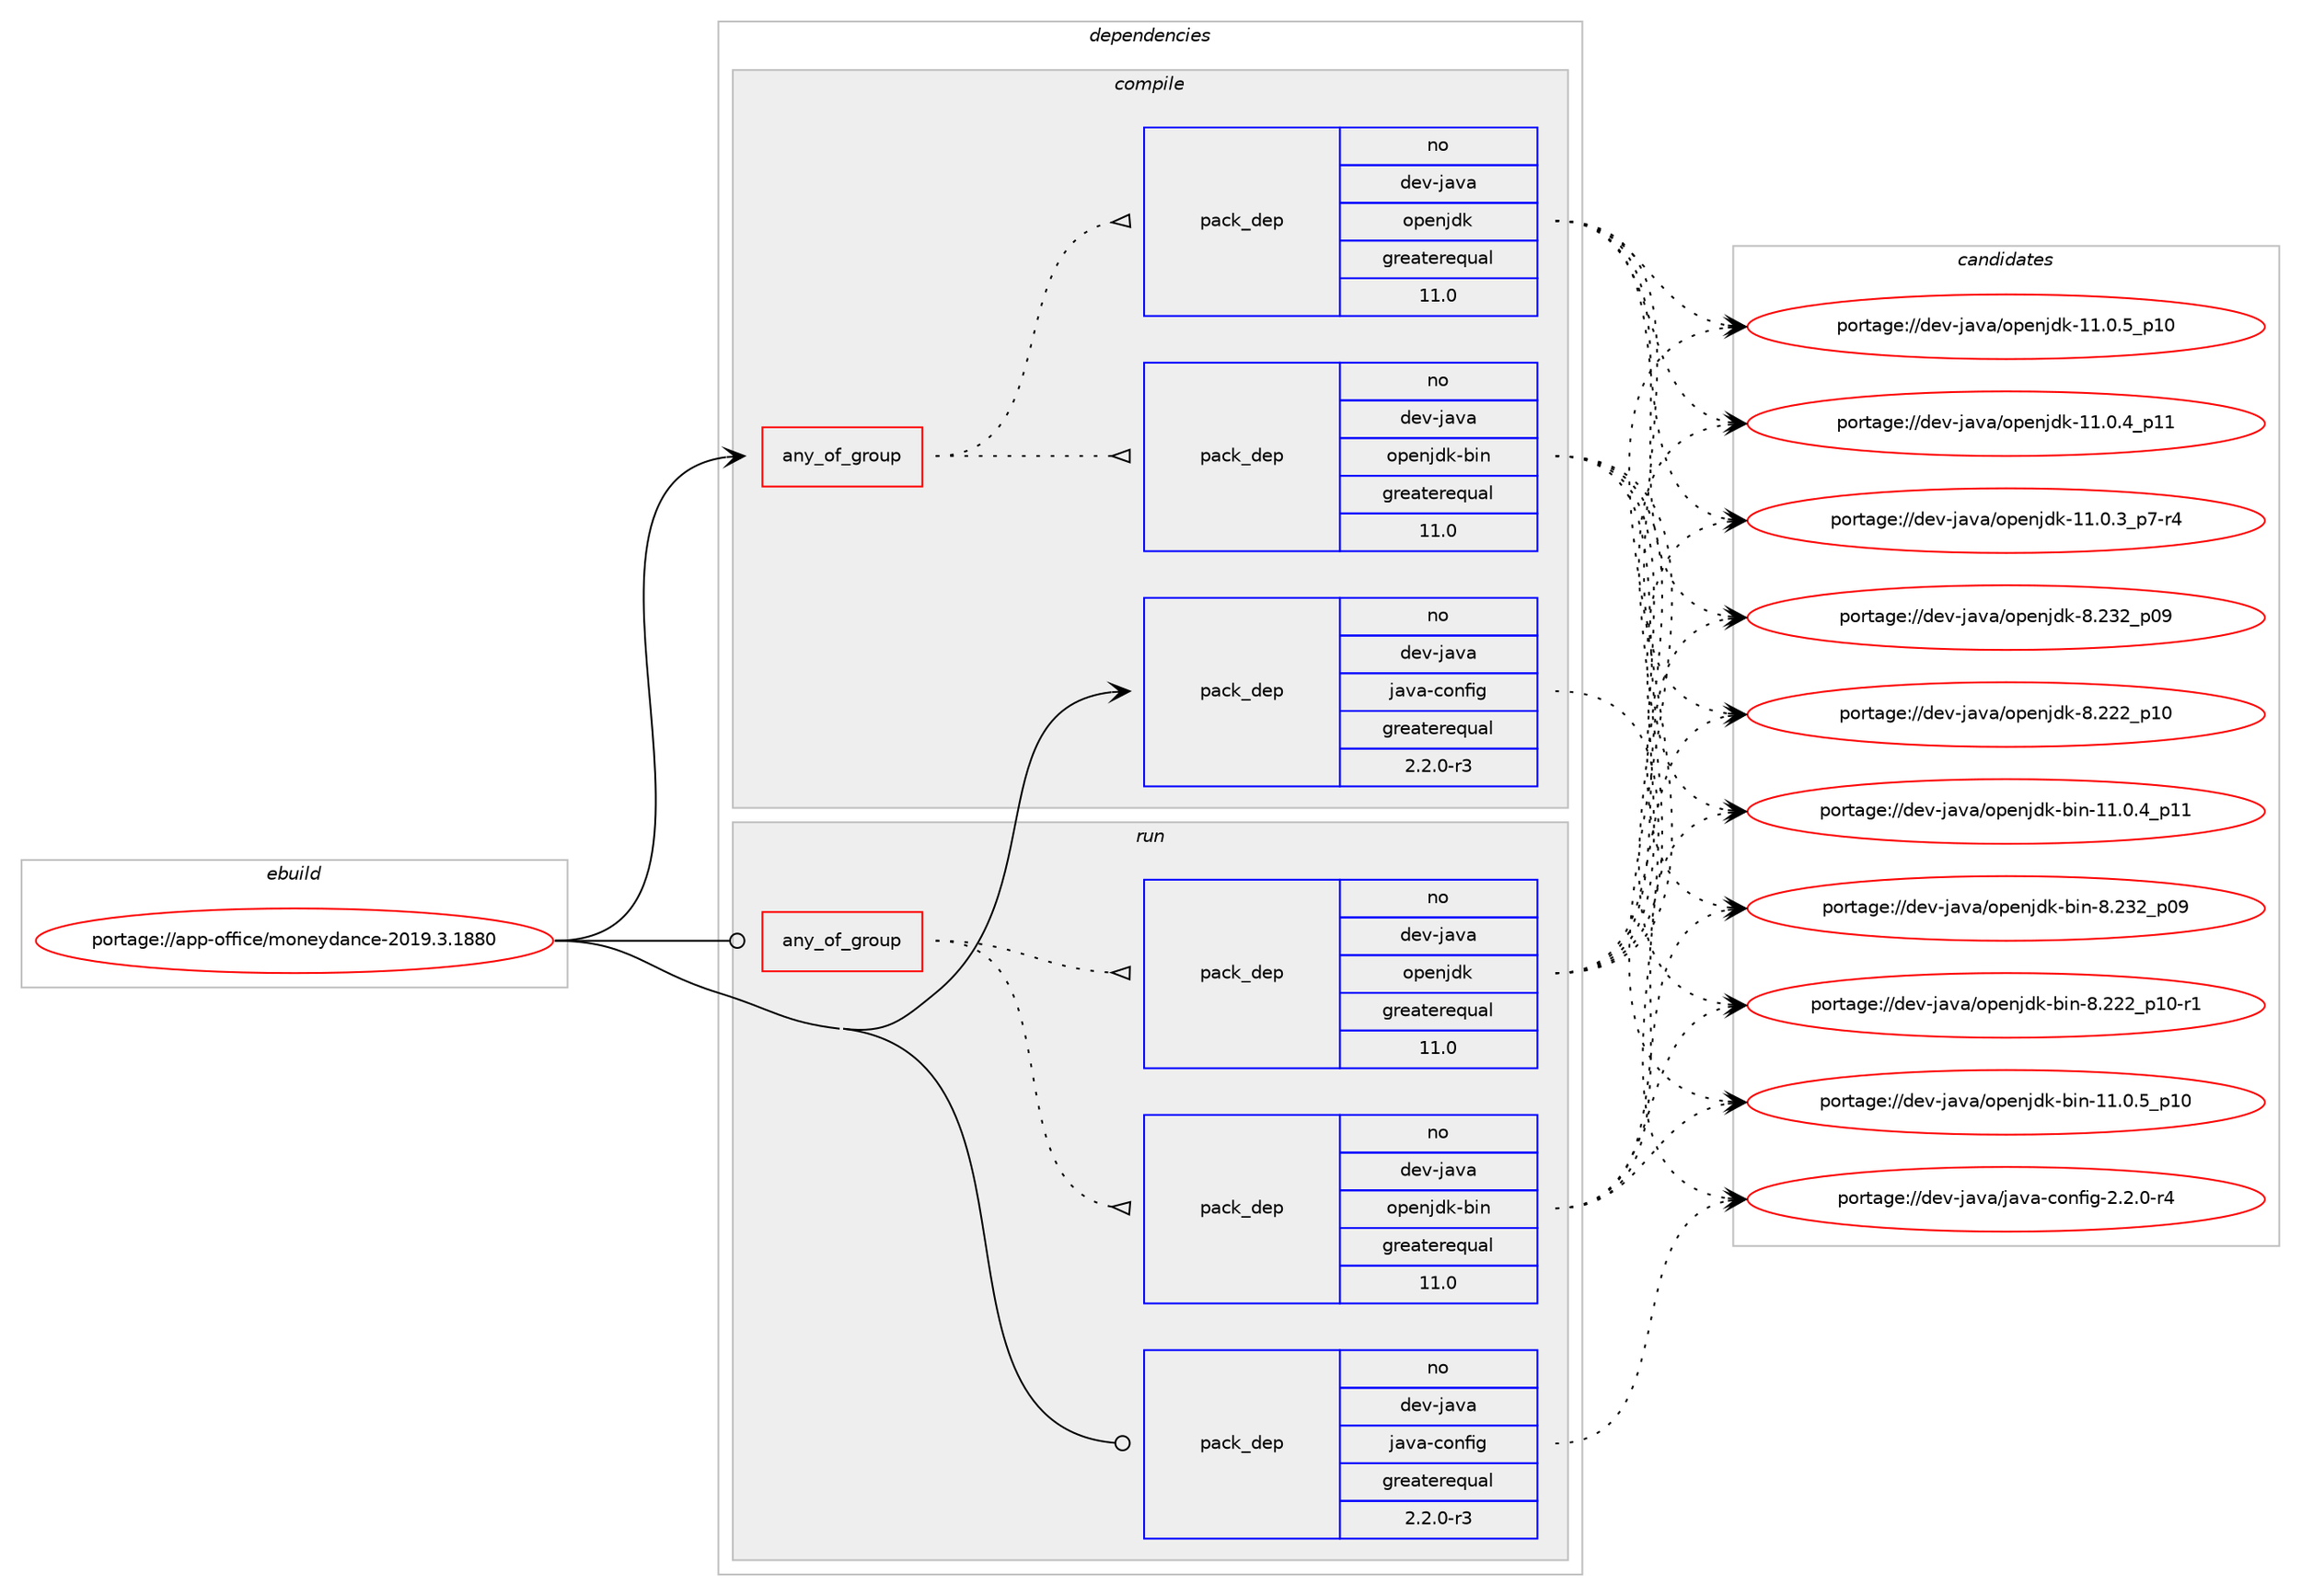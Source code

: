 digraph prolog {

# *************
# Graph options
# *************

newrank=true;
concentrate=true;
compound=true;
graph [rankdir=LR,fontname=Helvetica,fontsize=10,ranksep=1.5];#, ranksep=2.5, nodesep=0.2];
edge  [arrowhead=vee];
node  [fontname=Helvetica,fontsize=10];

# **********
# The ebuild
# **********

subgraph cluster_leftcol {
color=gray;
label=<<i>ebuild</i>>;
id [label="portage://app-office/moneydance-2019.3.1880", color=red, width=4, href="../app-office/moneydance-2019.3.1880.svg"];
}

# ****************
# The dependencies
# ****************

subgraph cluster_midcol {
color=gray;
label=<<i>dependencies</i>>;
subgraph cluster_compile {
fillcolor="#eeeeee";
style=filled;
label=<<i>compile</i>>;
subgraph any7826 {
dependency604619 [label=<<TABLE BORDER="0" CELLBORDER="1" CELLSPACING="0" CELLPADDING="4"><TR><TD CELLPADDING="10">any_of_group</TD></TR></TABLE>>, shape=none, color=red];subgraph pack454812 {
dependency604620 [label=<<TABLE BORDER="0" CELLBORDER="1" CELLSPACING="0" CELLPADDING="4" WIDTH="220"><TR><TD ROWSPAN="6" CELLPADDING="30">pack_dep</TD></TR><TR><TD WIDTH="110">no</TD></TR><TR><TD>dev-java</TD></TR><TR><TD>openjdk-bin</TD></TR><TR><TD>greaterequal</TD></TR><TR><TD>11.0</TD></TR></TABLE>>, shape=none, color=blue];
}
dependency604619:e -> dependency604620:w [weight=20,style="dotted",arrowhead="oinv"];
subgraph pack454813 {
dependency604621 [label=<<TABLE BORDER="0" CELLBORDER="1" CELLSPACING="0" CELLPADDING="4" WIDTH="220"><TR><TD ROWSPAN="6" CELLPADDING="30">pack_dep</TD></TR><TR><TD WIDTH="110">no</TD></TR><TR><TD>dev-java</TD></TR><TR><TD>openjdk</TD></TR><TR><TD>greaterequal</TD></TR><TR><TD>11.0</TD></TR></TABLE>>, shape=none, color=blue];
}
dependency604619:e -> dependency604621:w [weight=20,style="dotted",arrowhead="oinv"];
}
id:e -> dependency604619:w [weight=20,style="solid",arrowhead="vee"];
subgraph pack454814 {
dependency604622 [label=<<TABLE BORDER="0" CELLBORDER="1" CELLSPACING="0" CELLPADDING="4" WIDTH="220"><TR><TD ROWSPAN="6" CELLPADDING="30">pack_dep</TD></TR><TR><TD WIDTH="110">no</TD></TR><TR><TD>dev-java</TD></TR><TR><TD>java-config</TD></TR><TR><TD>greaterequal</TD></TR><TR><TD>2.2.0-r3</TD></TR></TABLE>>, shape=none, color=blue];
}
id:e -> dependency604622:w [weight=20,style="solid",arrowhead="vee"];
}
subgraph cluster_compileandrun {
fillcolor="#eeeeee";
style=filled;
label=<<i>compile and run</i>>;
}
subgraph cluster_run {
fillcolor="#eeeeee";
style=filled;
label=<<i>run</i>>;
subgraph any7827 {
dependency604623 [label=<<TABLE BORDER="0" CELLBORDER="1" CELLSPACING="0" CELLPADDING="4"><TR><TD CELLPADDING="10">any_of_group</TD></TR></TABLE>>, shape=none, color=red];subgraph pack454815 {
dependency604624 [label=<<TABLE BORDER="0" CELLBORDER="1" CELLSPACING="0" CELLPADDING="4" WIDTH="220"><TR><TD ROWSPAN="6" CELLPADDING="30">pack_dep</TD></TR><TR><TD WIDTH="110">no</TD></TR><TR><TD>dev-java</TD></TR><TR><TD>openjdk-bin</TD></TR><TR><TD>greaterequal</TD></TR><TR><TD>11.0</TD></TR></TABLE>>, shape=none, color=blue];
}
dependency604623:e -> dependency604624:w [weight=20,style="dotted",arrowhead="oinv"];
subgraph pack454816 {
dependency604625 [label=<<TABLE BORDER="0" CELLBORDER="1" CELLSPACING="0" CELLPADDING="4" WIDTH="220"><TR><TD ROWSPAN="6" CELLPADDING="30">pack_dep</TD></TR><TR><TD WIDTH="110">no</TD></TR><TR><TD>dev-java</TD></TR><TR><TD>openjdk</TD></TR><TR><TD>greaterequal</TD></TR><TR><TD>11.0</TD></TR></TABLE>>, shape=none, color=blue];
}
dependency604623:e -> dependency604625:w [weight=20,style="dotted",arrowhead="oinv"];
}
id:e -> dependency604623:w [weight=20,style="solid",arrowhead="odot"];
subgraph pack454817 {
dependency604626 [label=<<TABLE BORDER="0" CELLBORDER="1" CELLSPACING="0" CELLPADDING="4" WIDTH="220"><TR><TD ROWSPAN="6" CELLPADDING="30">pack_dep</TD></TR><TR><TD WIDTH="110">no</TD></TR><TR><TD>dev-java</TD></TR><TR><TD>java-config</TD></TR><TR><TD>greaterequal</TD></TR><TR><TD>2.2.0-r3</TD></TR></TABLE>>, shape=none, color=blue];
}
id:e -> dependency604626:w [weight=20,style="solid",arrowhead="odot"];
}
}

# **************
# The candidates
# **************

subgraph cluster_choices {
rank=same;
color=gray;
label=<<i>candidates</i>>;

subgraph choice454812 {
color=black;
nodesep=1;
choice100101118451069711897471111121011101061001074598105110455646505150951124857 [label="portage://dev-java/openjdk-bin-8.232_p09", color=red, width=4,href="../dev-java/openjdk-bin-8.232_p09.svg"];
choice1001011184510697118974711111210111010610010745981051104556465050509511249484511449 [label="portage://dev-java/openjdk-bin-8.222_p10-r1", color=red, width=4,href="../dev-java/openjdk-bin-8.222_p10-r1.svg"];
choice10010111845106971189747111112101110106100107459810511045494946484653951124948 [label="portage://dev-java/openjdk-bin-11.0.5_p10", color=red, width=4,href="../dev-java/openjdk-bin-11.0.5_p10.svg"];
choice10010111845106971189747111112101110106100107459810511045494946484652951124949 [label="portage://dev-java/openjdk-bin-11.0.4_p11", color=red, width=4,href="../dev-java/openjdk-bin-11.0.4_p11.svg"];
dependency604620:e -> choice100101118451069711897471111121011101061001074598105110455646505150951124857:w [style=dotted,weight="100"];
dependency604620:e -> choice1001011184510697118974711111210111010610010745981051104556465050509511249484511449:w [style=dotted,weight="100"];
dependency604620:e -> choice10010111845106971189747111112101110106100107459810511045494946484653951124948:w [style=dotted,weight="100"];
dependency604620:e -> choice10010111845106971189747111112101110106100107459810511045494946484652951124949:w [style=dotted,weight="100"];
}
subgraph choice454813 {
color=black;
nodesep=1;
choice10010111845106971189747111112101110106100107455646505150951124857 [label="portage://dev-java/openjdk-8.232_p09", color=red, width=4,href="../dev-java/openjdk-8.232_p09.svg"];
choice10010111845106971189747111112101110106100107455646505050951124948 [label="portage://dev-java/openjdk-8.222_p10", color=red, width=4,href="../dev-java/openjdk-8.222_p10.svg"];
choice1001011184510697118974711111210111010610010745494946484653951124948 [label="portage://dev-java/openjdk-11.0.5_p10", color=red, width=4,href="../dev-java/openjdk-11.0.5_p10.svg"];
choice1001011184510697118974711111210111010610010745494946484652951124949 [label="portage://dev-java/openjdk-11.0.4_p11", color=red, width=4,href="../dev-java/openjdk-11.0.4_p11.svg"];
choice100101118451069711897471111121011101061001074549494648465195112554511452 [label="portage://dev-java/openjdk-11.0.3_p7-r4", color=red, width=4,href="../dev-java/openjdk-11.0.3_p7-r4.svg"];
dependency604621:e -> choice10010111845106971189747111112101110106100107455646505150951124857:w [style=dotted,weight="100"];
dependency604621:e -> choice10010111845106971189747111112101110106100107455646505050951124948:w [style=dotted,weight="100"];
dependency604621:e -> choice1001011184510697118974711111210111010610010745494946484653951124948:w [style=dotted,weight="100"];
dependency604621:e -> choice1001011184510697118974711111210111010610010745494946484652951124949:w [style=dotted,weight="100"];
dependency604621:e -> choice100101118451069711897471111121011101061001074549494648465195112554511452:w [style=dotted,weight="100"];
}
subgraph choice454814 {
color=black;
nodesep=1;
choice10010111845106971189747106971189745991111101021051034550465046484511452 [label="portage://dev-java/java-config-2.2.0-r4", color=red, width=4,href="../dev-java/java-config-2.2.0-r4.svg"];
dependency604622:e -> choice10010111845106971189747106971189745991111101021051034550465046484511452:w [style=dotted,weight="100"];
}
subgraph choice454815 {
color=black;
nodesep=1;
choice100101118451069711897471111121011101061001074598105110455646505150951124857 [label="portage://dev-java/openjdk-bin-8.232_p09", color=red, width=4,href="../dev-java/openjdk-bin-8.232_p09.svg"];
choice1001011184510697118974711111210111010610010745981051104556465050509511249484511449 [label="portage://dev-java/openjdk-bin-8.222_p10-r1", color=red, width=4,href="../dev-java/openjdk-bin-8.222_p10-r1.svg"];
choice10010111845106971189747111112101110106100107459810511045494946484653951124948 [label="portage://dev-java/openjdk-bin-11.0.5_p10", color=red, width=4,href="../dev-java/openjdk-bin-11.0.5_p10.svg"];
choice10010111845106971189747111112101110106100107459810511045494946484652951124949 [label="portage://dev-java/openjdk-bin-11.0.4_p11", color=red, width=4,href="../dev-java/openjdk-bin-11.0.4_p11.svg"];
dependency604624:e -> choice100101118451069711897471111121011101061001074598105110455646505150951124857:w [style=dotted,weight="100"];
dependency604624:e -> choice1001011184510697118974711111210111010610010745981051104556465050509511249484511449:w [style=dotted,weight="100"];
dependency604624:e -> choice10010111845106971189747111112101110106100107459810511045494946484653951124948:w [style=dotted,weight="100"];
dependency604624:e -> choice10010111845106971189747111112101110106100107459810511045494946484652951124949:w [style=dotted,weight="100"];
}
subgraph choice454816 {
color=black;
nodesep=1;
choice10010111845106971189747111112101110106100107455646505150951124857 [label="portage://dev-java/openjdk-8.232_p09", color=red, width=4,href="../dev-java/openjdk-8.232_p09.svg"];
choice10010111845106971189747111112101110106100107455646505050951124948 [label="portage://dev-java/openjdk-8.222_p10", color=red, width=4,href="../dev-java/openjdk-8.222_p10.svg"];
choice1001011184510697118974711111210111010610010745494946484653951124948 [label="portage://dev-java/openjdk-11.0.5_p10", color=red, width=4,href="../dev-java/openjdk-11.0.5_p10.svg"];
choice1001011184510697118974711111210111010610010745494946484652951124949 [label="portage://dev-java/openjdk-11.0.4_p11", color=red, width=4,href="../dev-java/openjdk-11.0.4_p11.svg"];
choice100101118451069711897471111121011101061001074549494648465195112554511452 [label="portage://dev-java/openjdk-11.0.3_p7-r4", color=red, width=4,href="../dev-java/openjdk-11.0.3_p7-r4.svg"];
dependency604625:e -> choice10010111845106971189747111112101110106100107455646505150951124857:w [style=dotted,weight="100"];
dependency604625:e -> choice10010111845106971189747111112101110106100107455646505050951124948:w [style=dotted,weight="100"];
dependency604625:e -> choice1001011184510697118974711111210111010610010745494946484653951124948:w [style=dotted,weight="100"];
dependency604625:e -> choice1001011184510697118974711111210111010610010745494946484652951124949:w [style=dotted,weight="100"];
dependency604625:e -> choice100101118451069711897471111121011101061001074549494648465195112554511452:w [style=dotted,weight="100"];
}
subgraph choice454817 {
color=black;
nodesep=1;
choice10010111845106971189747106971189745991111101021051034550465046484511452 [label="portage://dev-java/java-config-2.2.0-r4", color=red, width=4,href="../dev-java/java-config-2.2.0-r4.svg"];
dependency604626:e -> choice10010111845106971189747106971189745991111101021051034550465046484511452:w [style=dotted,weight="100"];
}
}

}
